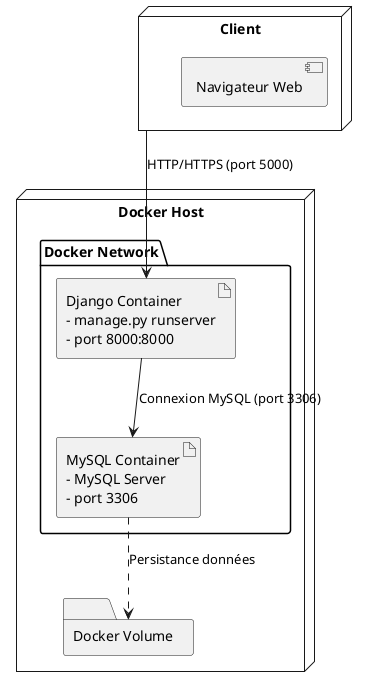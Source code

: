 @startuml
skinparam nodeMargin 15

node "Client" as Client {
  [Navigateur Web]
}

node "Docker Host" as Host {
  
  folder "Docker Network" as Network {
  
    artifact "Django Container\n- manage.py runserver\n- port 8000:8000" as DjangoApp
    artifact "MySQL Container\n- MySQL Server\n- port 3306" as MySQLDB

    DjangoApp --> MySQLDB : Connexion MySQL (port 3306)
  }

  folder "Docker Volume" as Volume
  MySQLDB ..> Volume : Persistance données
}

Client --> DjangoApp : HTTP/HTTPS (port 5000)

@enduml
